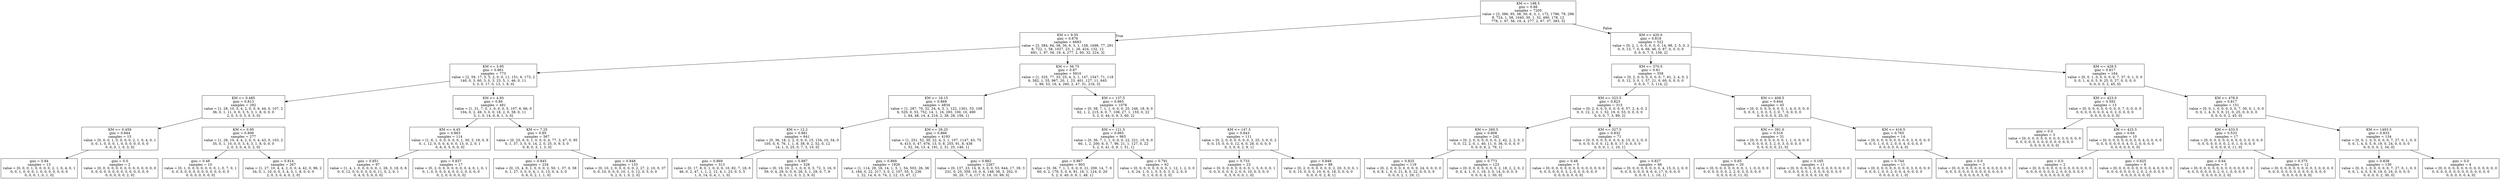 digraph Tree {
node [shape=box] ;
0 [label="KM <= 198.5\ngini = 0.88\nsamples = 7205\nvalue = [3, 386, 95, 38, 30, 6, 3, 1, 172, 1796, 79, 296\n8, 724, 1, 58, 1040, 30, 1, 32, 490, 178, 12\n778, 1, 97, 56, 19, 4, 277, 2, 67, 37, 383, 5]"] ;
1 [label="KM <= 9.35\ngini = 0.876\nsamples = 6683\nvalue = [3, 384, 94, 38, 30, 6, 3, 1, 158, 1698, 77, 291\n8, 722, 1, 58, 1027, 23, 1, 26, 424, 132, 12\n691, 1, 97, 56, 19, 4, 277, 2, 60, 32, 224, 3]"] ;
0 -> 1 [labeldistance=2.5, labelangle=45, headlabel="True"] ;
2 [label="KM <= 3.95\ngini = 0.861\nsamples = 773\nvalue = [2, 59, 17, 5, 5, 2, 0, 0, 11, 151, 6, 173, 2\n140, 0, 3, 60, 3, 0, 3, 23, 5, 1, 46, 0, 11\n3, 3, 0, 17, 0, 13, 1, 8, 0]"] ;
1 -> 2 ;
3 [label="KM <= 0.485\ngini = 0.813\nsamples = 292\nvalue = [1, 28, 10, 5, 4, 2, 0, 0, 6, 44, 0, 107, 2\n36, 0, 1, 11, 0, 0, 3, 5, 3, 1, 8, 0, 0, 0\n2, 0, 3, 0, 5, 0, 5, 0]"] ;
2 -> 3 ;
4 [label="KM <= 0.459\ngini = 0.844\nsamples = 15\nvalue = [0, 0, 0, 1, 0, 0, 0, 0, 2, 1, 0, 4, 0, 1\n0, 0, 1, 0, 0, 0, 1, 0, 0, 0, 0, 0, 0, 0\n0, 0, 0, 1, 0, 3, 0]"] ;
3 -> 4 ;
5 [label="gini = 0.84\nsamples = 13\nvalue = [0, 0, 0, 1, 0, 0, 0, 0, 2, 1, 0, 4, 0, 1\n0, 0, 1, 0, 0, 0, 1, 0, 0, 0, 0, 0, 0, 0\n0, 0, 0, 1, 0, 1, 0]"] ;
4 -> 5 ;
6 [label="gini = 0.0\nsamples = 2\nvalue = [0, 0, 0, 0, 0, 0, 0, 0, 0, 0, 0, 0, 0, 0\n0, 0, 0, 0, 0, 0, 0, 0, 0, 0, 0, 0, 0, 0\n0, 0, 0, 0, 0, 2, 0]"] ;
4 -> 6 ;
7 [label="KM <= 0.95\ngini = 0.806\nsamples = 277\nvalue = [1, 28, 10, 4, 4, 2, 0, 0, 4, 43, 0, 103, 2\n35, 0, 1, 10, 0, 0, 3, 4, 3, 1, 8, 0, 0, 0\n2, 0, 3, 0, 4, 0, 2, 0]"] ;
3 -> 7 ;
8 [label="gini = 0.48\nsamples = 10\nvalue = [0, 1, 0, 0, 0, 0, 0, 0, 0, 1, 0, 7, 0, 1\n0, 0, 0, 0, 0, 0, 0, 0, 0, 0, 0, 0, 0, 0\n0, 0, 0, 0, 0, 0, 0]"] ;
7 -> 8 ;
9 [label="gini = 0.814\nsamples = 267\nvalue = [1, 27, 10, 4, 4, 2, 0, 0, 4, 42, 0, 96, 2\n34, 0, 1, 10, 0, 0, 3, 4, 3, 1, 8, 0, 0, 0\n2, 0, 3, 0, 4, 0, 2, 0]"] ;
7 -> 9 ;
10 [label="KM <= 4.95\ngini = 0.86\nsamples = 481\nvalue = [1, 31, 7, 0, 1, 0, 0, 0, 5, 107, 6, 66, 0\n104, 0, 2, 49, 3, 0, 0, 18, 2, 0, 38, 0, 11\n3, 1, 0, 14, 0, 8, 1, 3, 0]"] ;
2 -> 10 ;
11 [label="KM <= 4.45\ngini = 0.863\nsamples = 114\nvalue = [1, 6, 1, 0, 0, 0, 0, 0, 1, 30, 3, 19, 0, 9\n0, 1, 12, 0, 0, 0, 4, 0, 0, 13, 0, 2, 0, 1\n0, 6, 0, 5, 0, 0, 0]"] ;
10 -> 11 ;
12 [label="gini = 0.851\nsamples = 97\nvalue = [1, 4, 1, 0, 0, 0, 0, 0, 1, 26, 3, 18, 0, 8\n0, 0, 12, 0, 0, 0, 0, 0, 0, 11, 0, 2, 0, 1\n0, 4, 0, 5, 0, 0, 0]"] ;
11 -> 12 ;
13 [label="gini = 0.837\nsamples = 17\nvalue = [0, 2, 0, 0, 0, 0, 0, 0, 0, 4, 0, 1, 0, 1\n0, 1, 0, 0, 0, 0, 4, 0, 0, 2, 0, 0, 0, 0\n0, 2, 0, 0, 0, 0, 0]"] ;
11 -> 13 ;
14 [label="KM <= 7.25\ngini = 0.85\nsamples = 367\nvalue = [0, 25, 6, 0, 1, 0, 0, 0, 4, 77, 3, 47, 0, 95\n0, 1, 37, 3, 0, 0, 14, 2, 0, 25, 0, 9, 3, 0\n0, 8, 0, 3, 1, 3, 0]"] ;
10 -> 14 ;
15 [label="gini = 0.845\nsamples = 234\nvalue = [0, 15, 4, 0, 1, 0, 0, 0, 2, 50, 1, 37, 0, 58\n0, 1, 27, 3, 0, 0, 4, 1, 0, 13, 0, 4, 3, 0\n0, 6, 0, 2, 1, 1, 0]"] ;
14 -> 15 ;
16 [label="gini = 0.848\nsamples = 133\nvalue = [0, 10, 2, 0, 0, 0, 0, 0, 2, 27, 2, 10, 0, 37\n0, 0, 10, 0, 0, 0, 10, 1, 0, 12, 0, 5, 0, 0\n0, 2, 0, 1, 0, 2, 0]"] ;
14 -> 16 ;
17 [label="KM <= 56.75\ngini = 0.87\nsamples = 5910\nvalue = [1, 325, 77, 33, 25, 4, 3, 1, 147, 1547, 71, 118\n6, 582, 1, 55, 967, 20, 1, 23, 401, 127, 11, 645\n1, 86, 53, 16, 4, 260, 2, 47, 31, 216, 3]"] ;
1 -> 17 ;
18 [label="KM <= 16.15\ngini = 0.869\nsamples = 4834\nvalue = [1, 287, 70, 32, 24, 4, 3, 1, 122, 1301, 53, 109\n6, 520, 0, 53, 752, 14, 1, 16, 293, 100, 10, 490\n1, 64, 48, 14, 4, 216, 2, 38, 28, 156, 1]"] ;
17 -> 18 ;
19 [label="KM <= 12.2\ngini = 0.881\nsamples = 641\nvalue = [0, 36, 18, 2, 2, 0, 0, 0, 15, 154, 10, 34, 0\n105, 0, 6, 76, 1, 1, 8, 38, 9, 2, 52, 0, 12\n14, 1, 0, 25, 0, 7, 3, 10, 0]"] ;
18 -> 19 ;
20 [label="gini = 0.869\nsamples = 313\nvalue = [0, 17, 8, 0, 1, 0, 0, 0, 10, 82, 7, 18, 0\n46, 0, 2, 47, 1, 1, 2, 12, 4, 1, 23, 0, 5, 5\n1, 0, 14, 0, 4, 1, 1, 0]"] ;
19 -> 20 ;
21 [label="gini = 0.887\nsamples = 328\nvalue = [0, 19, 10, 2, 1, 0, 0, 0, 5, 72, 3, 16, 0\n59, 0, 4, 29, 0, 0, 6, 26, 5, 1, 29, 0, 7, 9\n0, 0, 11, 0, 3, 2, 9, 0]"] ;
19 -> 21 ;
22 [label="KM <= 26.25\ngini = 0.866\nsamples = 4193\nvalue = [1, 251, 52, 30, 22, 4, 3, 1, 107, 1147, 43, 75\n6, 415, 0, 47, 676, 13, 0, 8, 255, 91, 8, 438\n1, 52, 34, 13, 4, 191, 2, 31, 25, 146, 1]"] ;
18 -> 22 ;
23 [label="gini = 0.869\nsamples = 1926\nvalue = [1, 114, 29, 16, 14, 1, 3, 1, 54, 503, 26, 36\n3, 184, 0, 22, 317, 3, 0, 2, 107, 55, 5, 236\n1, 22, 14, 6, 0, 74, 2, 12, 15, 47, 1]"] ;
22 -> 23 ;
24 [label="gini = 0.862\nsamples = 2267\nvalue = [0, 137, 23, 14, 8, 3, 0, 0, 53, 644, 17, 39, 3\n231, 0, 25, 359, 10, 0, 6, 148, 36, 3, 202, 0\n30, 20, 7, 4, 117, 0, 19, 10, 99, 0]"] ;
22 -> 24 ;
25 [label="KM <= 137.5\ngini = 0.865\nsamples = 1076\nvalue = [0, 38, 7, 1, 1, 0, 0, 0, 25, 246, 18, 9, 0\n62, 1, 2, 215, 6, 0, 7, 108, 27, 1, 155, 0, 22\n5, 2, 0, 44, 0, 9, 3, 60, 2]"] ;
17 -> 25 ;
26 [label="KM <= 121.5\ngini = 0.865\nsamples = 965\nvalue = [0, 36, 7, 1, 1, 0, 0, 0, 22, 221, 15, 9, 0\n60, 1, 2, 200, 6, 0, 7, 96, 21, 1, 127, 0, 22\n5, 2, 0, 41, 0, 9, 1, 51, 1]"] ;
25 -> 26 ;
27 [label="gini = 0.867\nsamples = 903\nvalue = [0, 36, 7, 1, 1, 0, 0, 0, 21, 209, 14, 7, 0\n60, 0, 2, 176, 5, 0, 6, 91, 16, 1, 124, 0, 20\n5, 2, 0, 40, 0, 9, 1, 48, 1]"] ;
26 -> 27 ;
28 [label="gini = 0.791\nsamples = 62\nvalue = [0, 0, 0, 0, 0, 0, 0, 0, 1, 12, 1, 2, 0, 0\n1, 0, 24, 1, 0, 1, 5, 5, 0, 3, 0, 2, 0, 0\n0, 1, 0, 0, 0, 3, 0]"] ;
26 -> 28 ;
29 [label="KM <= 147.5\ngini = 0.843\nsamples = 111\nvalue = [0, 2, 0, 0, 0, 0, 0, 0, 3, 25, 3, 0, 0, 2\n0, 0, 15, 0, 0, 0, 12, 6, 0, 28, 0, 0, 0, 0\n0, 3, 0, 0, 2, 9, 1]"] ;
25 -> 29 ;
30 [label="gini = 0.733\nsamples = 23\nvalue = [0, 0, 0, 0, 0, 0, 0, 0, 1, 5, 0, 0, 0, 1\n0, 0, 0, 0, 0, 0, 2, 0, 0, 10, 0, 0, 0, 0\n0, 3, 0, 0, 0, 1, 0]"] ;
29 -> 30 ;
31 [label="gini = 0.849\nsamples = 88\nvalue = [0, 2, 0, 0, 0, 0, 0, 0, 2, 20, 3, 0, 0, 1\n0, 0, 15, 0, 0, 0, 10, 6, 0, 18, 0, 0, 0, 0\n0, 0, 0, 0, 2, 8, 1]"] ;
29 -> 31 ;
32 [label="KM <= 420.0\ngini = 0.818\nsamples = 522\nvalue = [0, 2, 1, 0, 0, 0, 0, 0, 14, 98, 2, 5, 0, 2\n0, 0, 13, 7, 0, 6, 66, 46, 0, 87, 0, 0, 0, 0\n0, 0, 0, 7, 5, 159, 2]"] ;
0 -> 32 [labeldistance=2.5, labelangle=-45, headlabel="False"] ;
33 [label="KM <= 370.5\ngini = 0.81\nsamples = 358\nvalue = [0, 2, 0, 0, 0, 0, 0, 0, 7, 61, 2, 4, 0, 2\n0, 0, 12, 3, 0, 1, 57, 21, 0, 60, 0, 0, 0, 0\n0, 0, 0, 7, 3, 114, 2]"] ;
32 -> 33 ;
34 [label="KM <= 323.5\ngini = 0.823\nsamples = 313\nvalue = [0, 2, 0, 0, 0, 0, 0, 0, 6, 57, 2, 4, 0, 2\n0, 0, 12, 2, 0, 1, 52, 19, 0, 53, 0, 0, 0, 0\n0, 0, 0, 7, 3, 89, 2]"] ;
33 -> 34 ;
35 [label="KM <= 260.5\ngini = 0.808\nsamples = 242\nvalue = [0, 2, 0, 0, 0, 0, 0, 0, 2, 42, 2, 2, 0, 2\n0, 0, 12, 2, 0, 1, 40, 11, 0, 36, 0, 0, 0, 0\n0, 0, 0, 6, 2, 79, 1]"] ;
34 -> 35 ;
36 [label="gini = 0.825\nsamples = 119\nvalue = [0, 2, 0, 0, 0, 0, 0, 0, 0, 24, 0, 0, 0, 0\n0, 0, 8, 1, 0, 0, 21, 8, 0, 22, 0, 0, 0, 0\n0, 0, 0, 2, 1, 29, 1]"] ;
35 -> 36 ;
37 [label="gini = 0.773\nsamples = 123\nvalue = [0, 0, 0, 0, 0, 0, 0, 0, 2, 18, 2, 2, 0, 2\n0, 0, 4, 1, 0, 1, 19, 3, 0, 14, 0, 0, 0, 0\n0, 0, 0, 4, 1, 50, 0]"] ;
35 -> 37 ;
38 [label="KM <= 327.5\ngini = 0.832\nsamples = 71\nvalue = [0, 0, 0, 0, 0, 0, 0, 0, 4, 15, 0, 2, 0, 0\n0, 0, 0, 0, 0, 0, 12, 8, 0, 17, 0, 0, 0, 0\n0, 0, 0, 1, 1, 10, 1]"] ;
34 -> 38 ;
39 [label="gini = 0.48\nsamples = 5\nvalue = [0, 0, 0, 0, 0, 0, 0, 0, 0, 0, 0, 0, 0, 0\n0, 0, 0, 0, 0, 0, 3, 2, 0, 0, 0, 0, 0, 0\n0, 0, 0, 0, 0, 0, 0]"] ;
38 -> 39 ;
40 [label="gini = 0.827\nsamples = 66\nvalue = [0, 0, 0, 0, 0, 0, 0, 0, 4, 15, 0, 2, 0, 0\n0, 0, 0, 0, 0, 0, 9, 6, 0, 17, 0, 0, 0, 0\n0, 0, 0, 1, 1, 10, 1]"] ;
38 -> 40 ;
41 [label="KM <= 408.5\ngini = 0.644\nsamples = 45\nvalue = [0, 0, 0, 0, 0, 0, 0, 0, 1, 4, 0, 0, 0, 0\n0, 0, 0, 1, 0, 0, 5, 2, 0, 7, 0, 0, 0, 0\n0, 0, 0, 0, 0, 25, 0]"] ;
33 -> 41 ;
42 [label="KM <= 391.0\ngini = 0.516\nsamples = 31\nvalue = [0, 0, 0, 0, 0, 0, 0, 0, 1, 1, 0, 0, 0, 0\n0, 0, 0, 0, 0, 0, 3, 2, 0, 3, 0, 0, 0, 0\n0, 0, 0, 0, 0, 21, 0]"] ;
41 -> 42 ;
43 [label="gini = 0.65\nsamples = 20\nvalue = [0, 0, 0, 0, 0, 0, 0, 0, 1, 1, 0, 0, 0, 0\n0, 0, 0, 0, 0, 0, 2, 2, 0, 3, 0, 0, 0, 0\n0, 0, 0, 0, 0, 11, 0]"] ;
42 -> 43 ;
44 [label="gini = 0.165\nsamples = 11\nvalue = [0, 0, 0, 0, 0, 0, 0, 0, 0, 0, 0, 0, 0, 0\n0, 0, 0, 0, 0, 0, 1, 0, 0, 0, 0, 0, 0, 0\n0, 0, 0, 0, 0, 10, 0]"] ;
42 -> 44 ;
45 [label="KM <= 416.5\ngini = 0.765\nsamples = 14\nvalue = [0, 0, 0, 0, 0, 0, 0, 0, 0, 3, 0, 0, 0, 0\n0, 0, 0, 1, 0, 0, 2, 0, 0, 4, 0, 0, 0, 0\n0, 0, 0, 0, 0, 4, 0]"] ;
41 -> 45 ;
46 [label="gini = 0.744\nsamples = 11\nvalue = [0, 0, 0, 0, 0, 0, 0, 0, 0, 3, 0, 0, 0, 0\n0, 0, 0, 1, 0, 0, 2, 0, 0, 4, 0, 0, 0, 0\n0, 0, 0, 0, 0, 1, 0]"] ;
45 -> 46 ;
47 [label="gini = 0.0\nsamples = 3\nvalue = [0, 0, 0, 0, 0, 0, 0, 0, 0, 0, 0, 0, 0, 0\n0, 0, 0, 0, 0, 0, 0, 0, 0, 0, 0, 0, 0, 0\n0, 0, 0, 0, 0, 3, 0]"] ;
45 -> 47 ;
48 [label="KM <= 428.5\ngini = 0.817\nsamples = 164\nvalue = [0, 0, 1, 0, 0, 0, 0, 0, 7, 37, 0, 1, 0, 0\n0, 0, 1, 4, 0, 5, 9, 25, 0, 27, 0, 0, 0, 0\n0, 0, 0, 0, 2, 45, 0]"] ;
32 -> 48 ;
49 [label="KM <= 423.0\ngini = 0.592\nsamples = 13\nvalue = [0, 0, 0, 0, 0, 0, 0, 0, 0, 7, 0, 0, 0, 0\n0, 0, 0, 0, 0, 0, 0, 4, 0, 2, 0, 0, 0, 0\n0, 0, 0, 0, 0, 0, 0]"] ;
48 -> 49 ;
50 [label="gini = 0.0\nsamples = 3\nvalue = [0, 0, 0, 0, 0, 0, 0, 0, 0, 3, 0, 0, 0, 0\n0, 0, 0, 0, 0, 0, 0, 0, 0, 0, 0, 0, 0, 0\n0, 0, 0, 0, 0, 0, 0]"] ;
49 -> 50 ;
51 [label="KM <= 425.5\ngini = 0.64\nsamples = 10\nvalue = [0, 0, 0, 0, 0, 0, 0, 0, 0, 4, 0, 0, 0, 0\n0, 0, 0, 0, 0, 0, 0, 4, 0, 2, 0, 0, 0, 0\n0, 0, 0, 0, 0, 0, 0]"] ;
49 -> 51 ;
52 [label="gini = 0.0\nsamples = 2\nvalue = [0, 0, 0, 0, 0, 0, 0, 0, 0, 0, 0, 0, 0, 0\n0, 0, 0, 0, 0, 0, 0, 2, 0, 0, 0, 0, 0, 0\n0, 0, 0, 0, 0, 0, 0]"] ;
51 -> 52 ;
53 [label="gini = 0.625\nsamples = 8\nvalue = [0, 0, 0, 0, 0, 0, 0, 0, 0, 4, 0, 0, 0, 0\n0, 0, 0, 0, 0, 0, 0, 2, 0, 2, 0, 0, 0, 0\n0, 0, 0, 0, 0, 0, 0]"] ;
51 -> 53 ;
54 [label="KM <= 478.0\ngini = 0.817\nsamples = 151\nvalue = [0, 0, 1, 0, 0, 0, 0, 0, 7, 30, 0, 1, 0, 0\n0, 0, 1, 4, 0, 5, 9, 21, 0, 25, 0, 0, 0, 0\n0, 0, 0, 0, 2, 45, 0]"] ;
48 -> 54 ;
55 [label="KM <= 433.5\ngini = 0.533\nsamples = 17\nvalue = [0, 0, 0, 0, 0, 0, 0, 0, 0, 3, 0, 0, 0, 0\n0, 0, 0, 0, 0, 0, 0, 2, 0, 1, 0, 0, 0, 0\n0, 0, 0, 0, 0, 11, 0]"] ;
54 -> 55 ;
56 [label="gini = 0.64\nsamples = 5\nvalue = [0, 0, 0, 0, 0, 0, 0, 0, 0, 0, 0, 0, 0, 0\n0, 0, 0, 0, 0, 0, 0, 2, 0, 1, 0, 0, 0, 0\n0, 0, 0, 0, 0, 2, 0]"] ;
55 -> 56 ;
57 [label="gini = 0.375\nsamples = 12\nvalue = [0, 0, 0, 0, 0, 0, 0, 0, 0, 3, 0, 0, 0, 0\n0, 0, 0, 0, 0, 0, 0, 0, 0, 0, 0, 0, 0, 0\n0, 0, 0, 0, 0, 9, 0]"] ;
55 -> 57 ;
58 [label="KM <= 1493.5\ngini = 0.833\nsamples = 134\nvalue = [0, 0, 1, 0, 0, 0, 0, 0, 7, 27, 0, 1, 0, 0\n0, 0, 1, 4, 0, 5, 9, 19, 0, 24, 0, 0, 0, 0\n0, 0, 0, 0, 2, 34, 0]"] ;
54 -> 58 ;
59 [label="gini = 0.838\nsamples = 130\nvalue = [0, 0, 1, 0, 0, 0, 0, 0, 7, 27, 0, 1, 0, 0\n0, 0, 1, 4, 0, 5, 9, 19, 0, 24, 0, 0, 0, 0\n0, 0, 0, 0, 2, 30, 0]"] ;
58 -> 59 ;
60 [label="gini = 0.0\nsamples = 4\nvalue = [0, 0, 0, 0, 0, 0, 0, 0, 0, 0, 0, 0, 0, 0\n0, 0, 0, 0, 0, 0, 0, 0, 0, 0, 0, 0, 0, 0\n0, 0, 0, 0, 0, 4, 0]"] ;
58 -> 60 ;
}